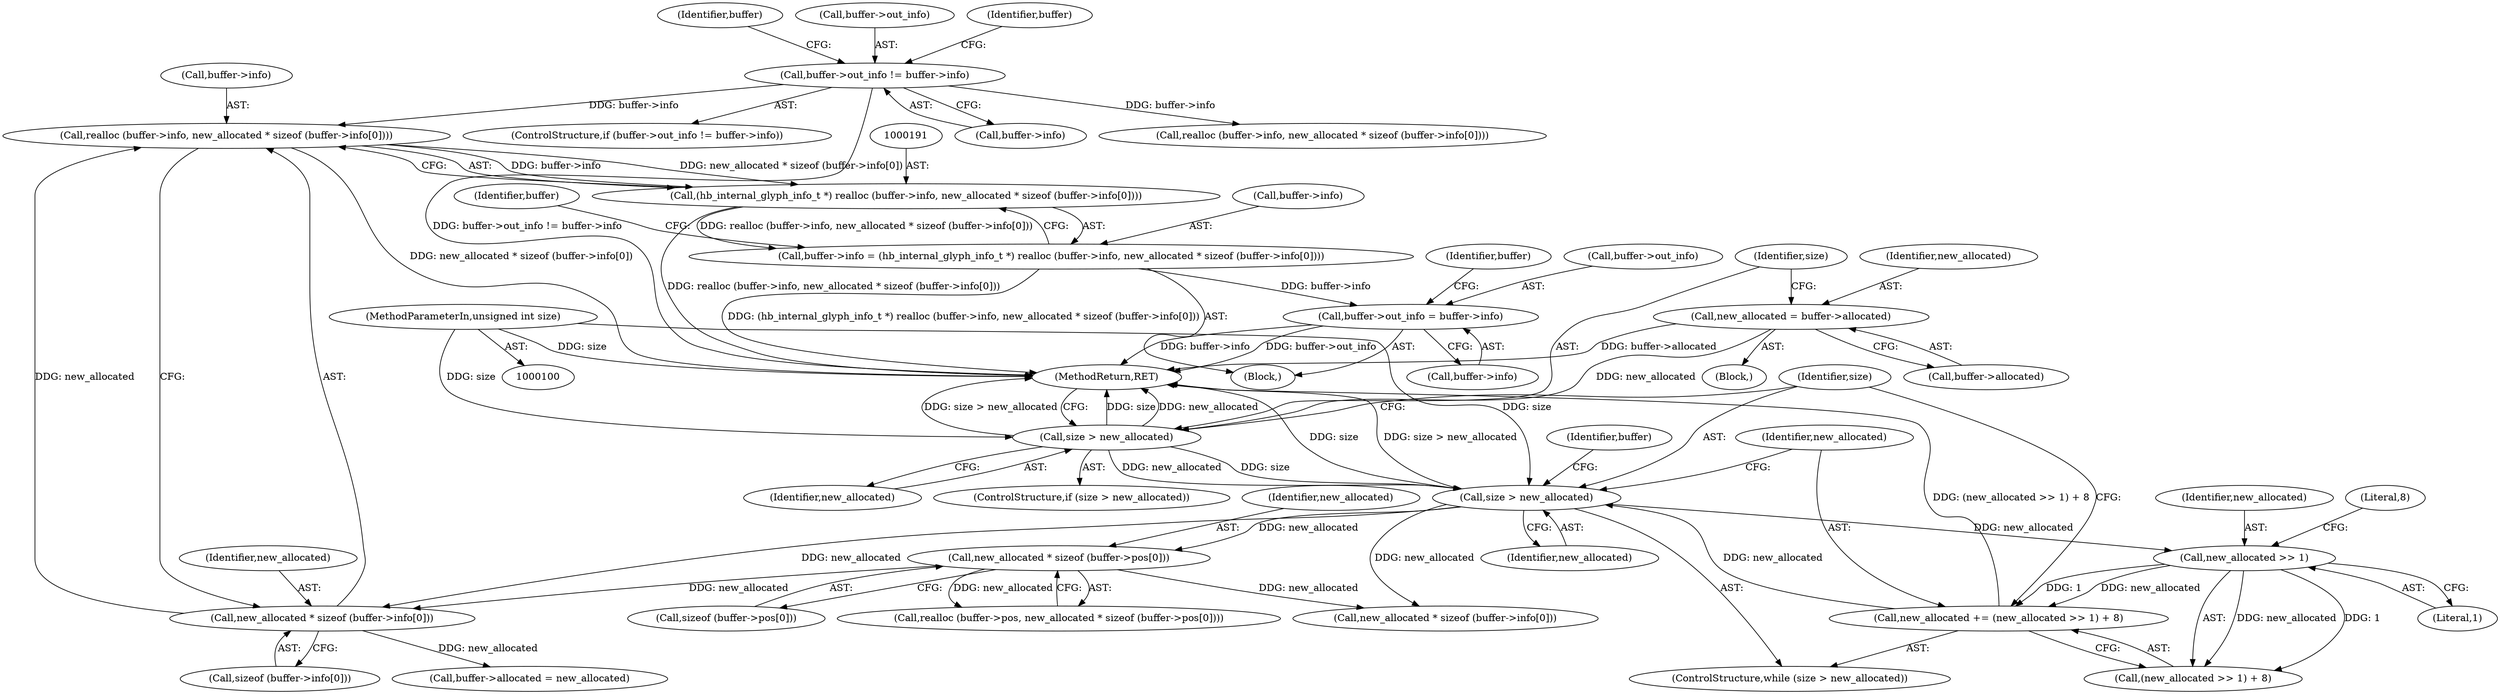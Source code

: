 digraph "1_harfbuzz_a6a79df5fe2ed2cd307e7a991346faee164e70d9_1@API" {
"1000192" [label="(Call,realloc (buffer->info, new_allocated * sizeof (buffer->info[0])))"];
"1000149" [label="(Call,buffer->out_info != buffer->info)"];
"1000196" [label="(Call,new_allocated * sizeof (buffer->info[0]))"];
"1000140" [label="(Call,new_allocated * sizeof (buffer->pos[0]))"];
"1000116" [label="(Call,size > new_allocated)"];
"1000111" [label="(Call,size > new_allocated)"];
"1000102" [label="(MethodParameterIn,unsigned int size)"];
"1000105" [label="(Call,new_allocated = buffer->allocated)"];
"1000119" [label="(Call,new_allocated += (new_allocated >> 1) + 8)"];
"1000122" [label="(Call,new_allocated >> 1)"];
"1000190" [label="(Call,(hb_internal_glyph_info_t *) realloc (buffer->info, new_allocated * sizeof (buffer->info[0])))"];
"1000186" [label="(Call,buffer->info = (hb_internal_glyph_info_t *) realloc (buffer->info, new_allocated * sizeof (buffer->info[0])))"];
"1000204" [label="(Call,buffer->out_info = buffer->info)"];
"1000188" [label="(Identifier,buffer)"];
"1000187" [label="(Call,buffer->info)"];
"1000149" [label="(Call,buffer->out_info != buffer->info)"];
"1000206" [label="(Identifier,buffer)"];
"1000117" [label="(Identifier,size)"];
"1000121" [label="(Call,(new_allocated >> 1) + 8)"];
"1000142" [label="(Call,sizeof (buffer->pos[0]))"];
"1000211" [label="(Call,buffer->allocated = new_allocated)"];
"1000208" [label="(Call,buffer->info)"];
"1000124" [label="(Literal,1)"];
"1000125" [label="(Literal,8)"];
"1000111" [label="(Call,size > new_allocated)"];
"1000190" [label="(Call,(hb_internal_glyph_info_t *) realloc (buffer->info, new_allocated * sizeof (buffer->info[0])))"];
"1000140" [label="(Call,new_allocated * sizeof (buffer->pos[0]))"];
"1000148" [label="(ControlStructure,if (buffer->out_info != buffer->info))"];
"1000122" [label="(Call,new_allocated >> 1)"];
"1000153" [label="(Call,buffer->info)"];
"1000150" [label="(Call,buffer->out_info)"];
"1000112" [label="(Identifier,size)"];
"1000107" [label="(Call,buffer->allocated)"];
"1000163" [label="(Call,realloc (buffer->info, new_allocated * sizeof (buffer->info[0])))"];
"1000105" [label="(Call,new_allocated = buffer->allocated)"];
"1000113" [label="(Identifier,new_allocated)"];
"1000213" [label="(Identifier,buffer)"];
"1000192" [label="(Call,realloc (buffer->info, new_allocated * sizeof (buffer->info[0])))"];
"1000196" [label="(Call,new_allocated * sizeof (buffer->info[0]))"];
"1000216" [label="(MethodReturn,RET)"];
"1000115" [label="(ControlStructure,while (size > new_allocated))"];
"1000128" [label="(Identifier,buffer)"];
"1000110" [label="(ControlStructure,if (size > new_allocated))"];
"1000106" [label="(Identifier,new_allocated)"];
"1000118" [label="(Identifier,new_allocated)"];
"1000205" [label="(Call,buffer->out_info)"];
"1000119" [label="(Call,new_allocated += (new_allocated >> 1) + 8)"];
"1000136" [label="(Call,realloc (buffer->pos, new_allocated * sizeof (buffer->pos[0])))"];
"1000103" [label="(Block,)"];
"1000120" [label="(Identifier,new_allocated)"];
"1000204" [label="(Call,buffer->out_info = buffer->info)"];
"1000159" [label="(Identifier,buffer)"];
"1000116" [label="(Call,size > new_allocated)"];
"1000186" [label="(Call,buffer->info = (hb_internal_glyph_info_t *) realloc (buffer->info, new_allocated * sizeof (buffer->info[0])))"];
"1000167" [label="(Call,new_allocated * sizeof (buffer->info[0]))"];
"1000141" [label="(Identifier,new_allocated)"];
"1000185" [label="(Block,)"];
"1000102" [label="(MethodParameterIn,unsigned int size)"];
"1000198" [label="(Call,sizeof (buffer->info[0]))"];
"1000123" [label="(Identifier,new_allocated)"];
"1000197" [label="(Identifier,new_allocated)"];
"1000193" [label="(Call,buffer->info)"];
"1000192" -> "1000190"  [label="AST: "];
"1000192" -> "1000196"  [label="CFG: "];
"1000193" -> "1000192"  [label="AST: "];
"1000196" -> "1000192"  [label="AST: "];
"1000190" -> "1000192"  [label="CFG: "];
"1000192" -> "1000216"  [label="DDG: new_allocated * sizeof (buffer->info[0])"];
"1000192" -> "1000190"  [label="DDG: buffer->info"];
"1000192" -> "1000190"  [label="DDG: new_allocated * sizeof (buffer->info[0])"];
"1000149" -> "1000192"  [label="DDG: buffer->info"];
"1000196" -> "1000192"  [label="DDG: new_allocated"];
"1000149" -> "1000148"  [label="AST: "];
"1000149" -> "1000153"  [label="CFG: "];
"1000150" -> "1000149"  [label="AST: "];
"1000153" -> "1000149"  [label="AST: "];
"1000159" -> "1000149"  [label="CFG: "];
"1000188" -> "1000149"  [label="CFG: "];
"1000149" -> "1000216"  [label="DDG: buffer->out_info != buffer->info"];
"1000149" -> "1000163"  [label="DDG: buffer->info"];
"1000196" -> "1000198"  [label="CFG: "];
"1000197" -> "1000196"  [label="AST: "];
"1000198" -> "1000196"  [label="AST: "];
"1000140" -> "1000196"  [label="DDG: new_allocated"];
"1000116" -> "1000196"  [label="DDG: new_allocated"];
"1000196" -> "1000211"  [label="DDG: new_allocated"];
"1000140" -> "1000136"  [label="AST: "];
"1000140" -> "1000142"  [label="CFG: "];
"1000141" -> "1000140"  [label="AST: "];
"1000142" -> "1000140"  [label="AST: "];
"1000136" -> "1000140"  [label="CFG: "];
"1000140" -> "1000136"  [label="DDG: new_allocated"];
"1000116" -> "1000140"  [label="DDG: new_allocated"];
"1000140" -> "1000167"  [label="DDG: new_allocated"];
"1000116" -> "1000115"  [label="AST: "];
"1000116" -> "1000118"  [label="CFG: "];
"1000117" -> "1000116"  [label="AST: "];
"1000118" -> "1000116"  [label="AST: "];
"1000120" -> "1000116"  [label="CFG: "];
"1000128" -> "1000116"  [label="CFG: "];
"1000116" -> "1000216"  [label="DDG: size"];
"1000116" -> "1000216"  [label="DDG: size > new_allocated"];
"1000111" -> "1000116"  [label="DDG: size"];
"1000111" -> "1000116"  [label="DDG: new_allocated"];
"1000102" -> "1000116"  [label="DDG: size"];
"1000119" -> "1000116"  [label="DDG: new_allocated"];
"1000116" -> "1000122"  [label="DDG: new_allocated"];
"1000116" -> "1000167"  [label="DDG: new_allocated"];
"1000111" -> "1000110"  [label="AST: "];
"1000111" -> "1000113"  [label="CFG: "];
"1000112" -> "1000111"  [label="AST: "];
"1000113" -> "1000111"  [label="AST: "];
"1000117" -> "1000111"  [label="CFG: "];
"1000216" -> "1000111"  [label="CFG: "];
"1000111" -> "1000216"  [label="DDG: size"];
"1000111" -> "1000216"  [label="DDG: new_allocated"];
"1000111" -> "1000216"  [label="DDG: size > new_allocated"];
"1000102" -> "1000111"  [label="DDG: size"];
"1000105" -> "1000111"  [label="DDG: new_allocated"];
"1000102" -> "1000100"  [label="AST: "];
"1000102" -> "1000216"  [label="DDG: size"];
"1000105" -> "1000103"  [label="AST: "];
"1000105" -> "1000107"  [label="CFG: "];
"1000106" -> "1000105"  [label="AST: "];
"1000107" -> "1000105"  [label="AST: "];
"1000112" -> "1000105"  [label="CFG: "];
"1000105" -> "1000216"  [label="DDG: buffer->allocated"];
"1000119" -> "1000115"  [label="AST: "];
"1000119" -> "1000121"  [label="CFG: "];
"1000120" -> "1000119"  [label="AST: "];
"1000121" -> "1000119"  [label="AST: "];
"1000117" -> "1000119"  [label="CFG: "];
"1000119" -> "1000216"  [label="DDG: (new_allocated >> 1) + 8"];
"1000122" -> "1000119"  [label="DDG: new_allocated"];
"1000122" -> "1000119"  [label="DDG: 1"];
"1000122" -> "1000121"  [label="AST: "];
"1000122" -> "1000124"  [label="CFG: "];
"1000123" -> "1000122"  [label="AST: "];
"1000124" -> "1000122"  [label="AST: "];
"1000125" -> "1000122"  [label="CFG: "];
"1000122" -> "1000121"  [label="DDG: new_allocated"];
"1000122" -> "1000121"  [label="DDG: 1"];
"1000190" -> "1000186"  [label="AST: "];
"1000191" -> "1000190"  [label="AST: "];
"1000186" -> "1000190"  [label="CFG: "];
"1000190" -> "1000216"  [label="DDG: realloc (buffer->info, new_allocated * sizeof (buffer->info[0]))"];
"1000190" -> "1000186"  [label="DDG: realloc (buffer->info, new_allocated * sizeof (buffer->info[0]))"];
"1000186" -> "1000185"  [label="AST: "];
"1000187" -> "1000186"  [label="AST: "];
"1000206" -> "1000186"  [label="CFG: "];
"1000186" -> "1000216"  [label="DDG: (hb_internal_glyph_info_t *) realloc (buffer->info, new_allocated * sizeof (buffer->info[0]))"];
"1000186" -> "1000204"  [label="DDG: buffer->info"];
"1000204" -> "1000185"  [label="AST: "];
"1000204" -> "1000208"  [label="CFG: "];
"1000205" -> "1000204"  [label="AST: "];
"1000208" -> "1000204"  [label="AST: "];
"1000213" -> "1000204"  [label="CFG: "];
"1000204" -> "1000216"  [label="DDG: buffer->info"];
"1000204" -> "1000216"  [label="DDG: buffer->out_info"];
}
